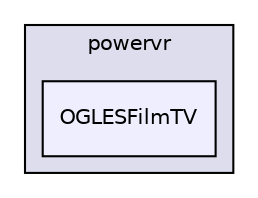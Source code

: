 digraph "PVR/SDK_3.4/Examples/Advanced/FilmTV/OGLES/Build/Android/src/com/powervr/OGLESFilmTV" {
  compound=true
  node [ fontsize="10", fontname="Helvetica"];
  edge [ labelfontsize="10", labelfontname="Helvetica"];
  subgraph clusterdir_3d47d0be96eb2ec62ecc0e2df0518c66 {
    graph [ bgcolor="#ddddee", pencolor="black", label="powervr" fontname="Helvetica", fontsize="10", URL="dir_3d47d0be96eb2ec62ecc0e2df0518c66.html"]
  dir_d935b8f737775261014b2c59af014b32 [shape=box, label="OGLESFilmTV", style="filled", fillcolor="#eeeeff", pencolor="black", URL="dir_d935b8f737775261014b2c59af014b32.html"];
  }
}
